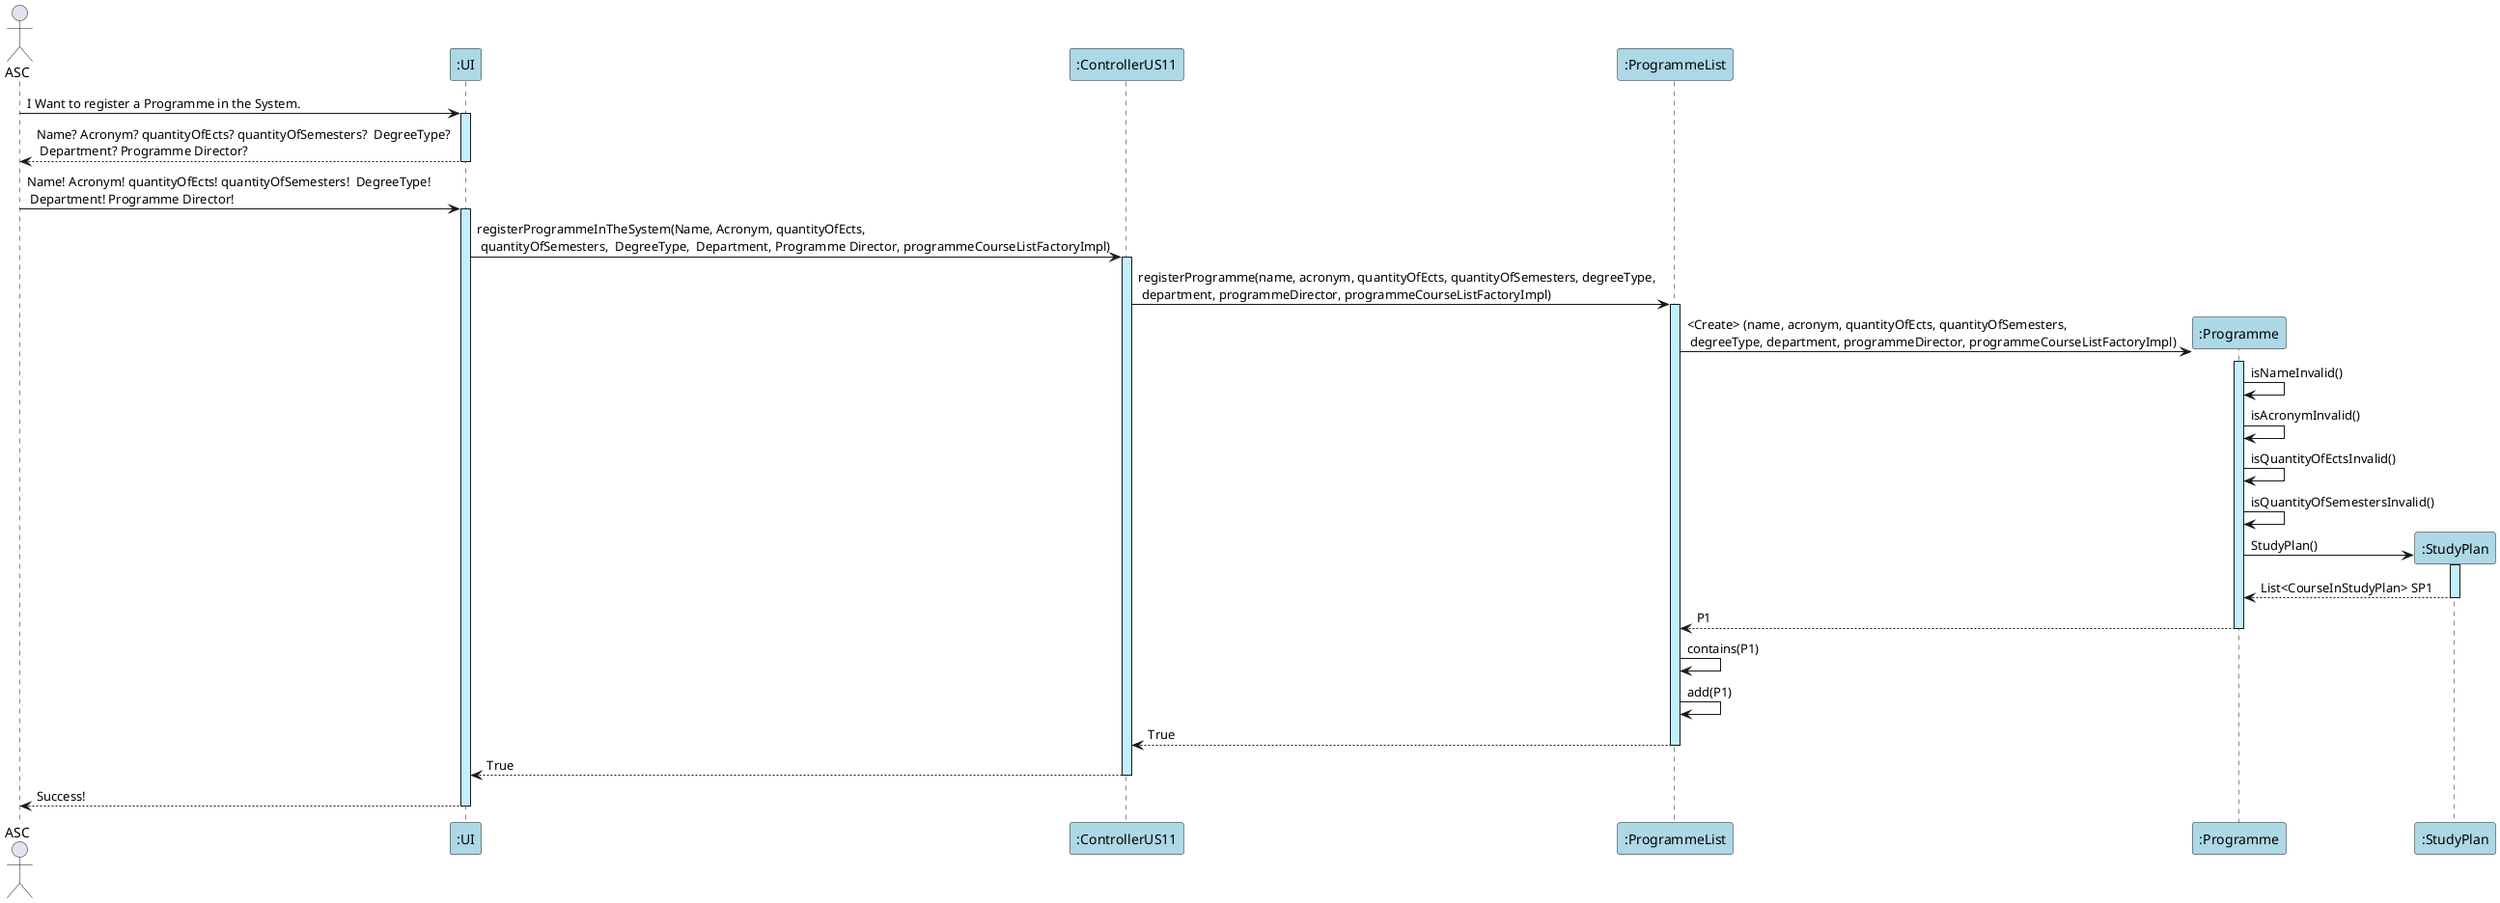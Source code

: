 @startuml
actor ASC as Admin

participant ":UI" as UI #lightblue
participant ":ControllerUS11" as C #lightblue
participant ":ProgrammeList" as PL #lightblue


Admin -> UI ++ #application : I Want to register a Programme in the System.
UI --> Admin -- : Name? Acronym? quantityOfEcts? quantityOfSemesters?  DegreeType? \n Department? Programme Director?
Admin -> UI ++ #application : Name! Acronym! quantityOfEcts! quantityOfSemesters!  DegreeType! \n Department! Programme Director!
UI -> C ++ #application : registerProgrammeInTheSystem(Name, Acronym, quantityOfEcts, \n quantityOfSemesters,  DegreeType,  Department, Programme Director, programmeCourseListFactoryImpl)
C -> PL ++ #application : registerProgramme(name, acronym, quantityOfEcts, quantityOfSemesters, degreeType, \n department, programmeDirector, programmeCourseListFactoryImpl)

create ":Programme" as P #lightblue
PL -> P ++ #application : <Create> (name, acronym, quantityOfEcts, quantityOfSemesters, \n degreeType, department, programmeDirector, programmeCourseListFactoryImpl)
P -> P : isNameInvalid()
P -> P : isAcronymInvalid()
P -> P : isQuantityOfEctsInvalid()
P -> P : isQuantityOfSemestersInvalid()

create ":StudyPlan" as SP #lightblue
P -> SP ++ #application : StudyPlan()
SP --> P -- : List<CourseInStudyPlan> SP1

P --> PL -- : P1

PL -> PL : contains(P1)
PL -> PL : add(P1)

PL --> C -- : True
C --> UI -- : True
UI --> Admin -- : Success!


@enduml